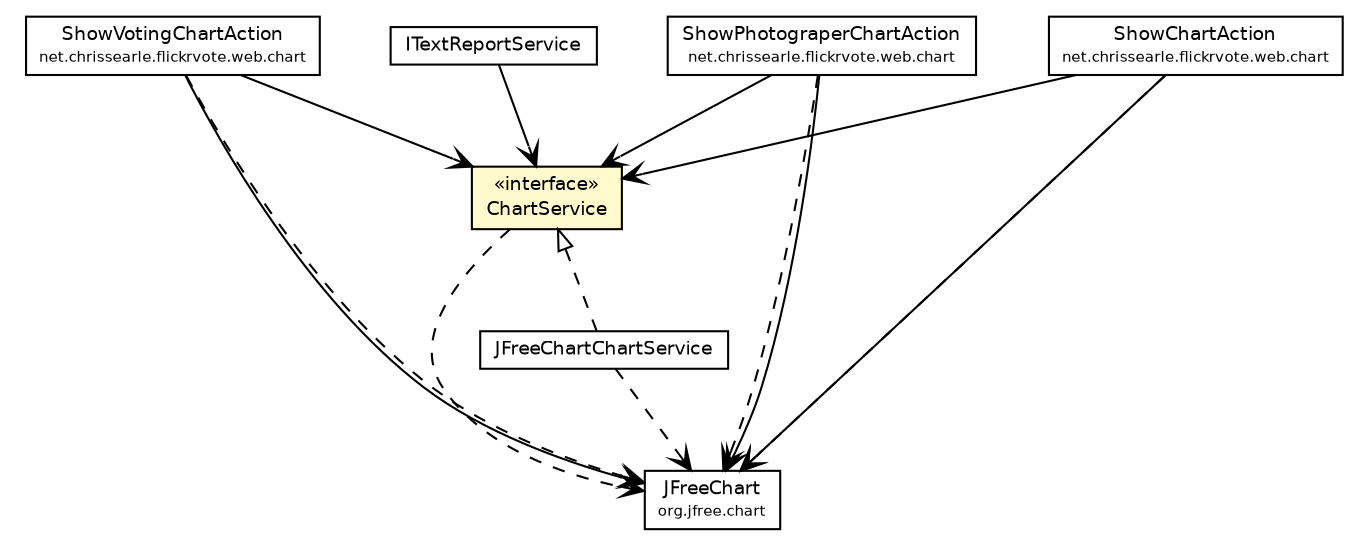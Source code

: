 #!/usr/local/bin/dot
#
# Class diagram 
# Generated by UmlGraph version 4.6 (http://www.spinellis.gr/sw/umlgraph)
#

digraph G {
	edge [fontname="Helvetica",fontsize=10,labelfontname="Helvetica",labelfontsize=10];
	node [fontname="Helvetica",fontsize=10,shape=plaintext];
	// net.chrissearle.flickrvote.service.JFreeChartChartService
	c5451 [label=<<table border="0" cellborder="1" cellspacing="0" cellpadding="2" port="p" href="./JFreeChartChartService.html">
		<tr><td><table border="0" cellspacing="0" cellpadding="1">
			<tr><td> JFreeChartChartService </td></tr>
		</table></td></tr>
		</table>>, fontname="Helvetica", fontcolor="black", fontsize=9.0];
	// net.chrissearle.flickrvote.service.ITextReportService
	c5452 [label=<<table border="0" cellborder="1" cellspacing="0" cellpadding="2" port="p" href="./ITextReportService.html">
		<tr><td><table border="0" cellspacing="0" cellpadding="1">
			<tr><td> ITextReportService </td></tr>
		</table></td></tr>
		</table>>, fontname="Helvetica", fontcolor="black", fontsize=9.0];
	// net.chrissearle.flickrvote.service.ChartService
	c5459 [label=<<table border="0" cellborder="1" cellspacing="0" cellpadding="2" port="p" bgcolor="lemonChiffon" href="./ChartService.html">
		<tr><td><table border="0" cellspacing="0" cellpadding="1">
			<tr><td> &laquo;interface&raquo; </td></tr>
			<tr><td> ChartService </td></tr>
		</table></td></tr>
		</table>>, fontname="Helvetica", fontcolor="black", fontsize=9.0];
	// net.chrissearle.flickrvote.web.chart.ShowVotingChartAction
	c5489 [label=<<table border="0" cellborder="1" cellspacing="0" cellpadding="2" port="p" href="../web/chart/ShowVotingChartAction.html">
		<tr><td><table border="0" cellspacing="0" cellpadding="1">
			<tr><td> ShowVotingChartAction </td></tr>
			<tr><td><font point-size="7.0"> net.chrissearle.flickrvote.web.chart </font></td></tr>
		</table></td></tr>
		</table>>, fontname="Helvetica", fontcolor="black", fontsize=9.0];
	// net.chrissearle.flickrvote.web.chart.ShowPhotograperChartAction
	c5490 [label=<<table border="0" cellborder="1" cellspacing="0" cellpadding="2" port="p" href="../web/chart/ShowPhotograperChartAction.html">
		<tr><td><table border="0" cellspacing="0" cellpadding="1">
			<tr><td> ShowPhotograperChartAction </td></tr>
			<tr><td><font point-size="7.0"> net.chrissearle.flickrvote.web.chart </font></td></tr>
		</table></td></tr>
		</table>>, fontname="Helvetica", fontcolor="black", fontsize=9.0];
	// net.chrissearle.flickrvote.web.chart.ShowChartAction
	c5491 [label=<<table border="0" cellborder="1" cellspacing="0" cellpadding="2" port="p" href="../web/chart/ShowChartAction.html">
		<tr><td><table border="0" cellspacing="0" cellpadding="1">
			<tr><td> ShowChartAction </td></tr>
			<tr><td><font point-size="7.0"> net.chrissearle.flickrvote.web.chart </font></td></tr>
		</table></td></tr>
		</table>>, fontname="Helvetica", fontcolor="black", fontsize=9.0];
	//net.chrissearle.flickrvote.service.JFreeChartChartService implements net.chrissearle.flickrvote.service.ChartService
	c5459:p -> c5451:p [dir=back,arrowtail=empty,style=dashed];
	// net.chrissearle.flickrvote.service.ITextReportService NAVASSOC net.chrissearle.flickrvote.service.ChartService
	c5452:p -> c5459:p [taillabel="", label="", headlabel="", fontname="Helvetica", fontcolor="black", fontsize=10.0, color="black", arrowhead=open];
	// net.chrissearle.flickrvote.web.chart.ShowVotingChartAction NAVASSOC org.jfree.chart.JFreeChart
	c5489:p -> c5527:p [taillabel="", label="", headlabel="", fontname="Helvetica", fontcolor="black", fontsize=10.0, color="black", arrowhead=open];
	// net.chrissearle.flickrvote.web.chart.ShowVotingChartAction NAVASSOC net.chrissearle.flickrvote.service.ChartService
	c5489:p -> c5459:p [taillabel="", label="", headlabel="", fontname="Helvetica", fontcolor="black", fontsize=10.0, color="black", arrowhead=open];
	// net.chrissearle.flickrvote.web.chart.ShowPhotograperChartAction NAVASSOC org.jfree.chart.JFreeChart
	c5490:p -> c5527:p [taillabel="", label="", headlabel="", fontname="Helvetica", fontcolor="black", fontsize=10.0, color="black", arrowhead=open];
	// net.chrissearle.flickrvote.web.chart.ShowPhotograperChartAction NAVASSOC net.chrissearle.flickrvote.service.ChartService
	c5490:p -> c5459:p [taillabel="", label="", headlabel="", fontname="Helvetica", fontcolor="black", fontsize=10.0, color="black", arrowhead=open];
	// net.chrissearle.flickrvote.web.chart.ShowChartAction NAVASSOC org.jfree.chart.JFreeChart
	c5491:p -> c5527:p [taillabel="", label="", headlabel="", fontname="Helvetica", fontcolor="black", fontsize=10.0, color="black", arrowhead=open];
	// net.chrissearle.flickrvote.web.chart.ShowChartAction NAVASSOC net.chrissearle.flickrvote.service.ChartService
	c5491:p -> c5459:p [taillabel="", label="", headlabel="", fontname="Helvetica", fontcolor="black", fontsize=10.0, color="black", arrowhead=open];
	// net.chrissearle.flickrvote.service.JFreeChartChartService DEPEND org.jfree.chart.JFreeChart
	c5451:p -> c5527:p [taillabel="", label="", headlabel="", fontname="Helvetica", fontcolor="black", fontsize=10.0, color="black", arrowhead=open, style=dashed];
	// net.chrissearle.flickrvote.service.ChartService DEPEND org.jfree.chart.JFreeChart
	c5459:p -> c5527:p [taillabel="", label="", headlabel="", fontname="Helvetica", fontcolor="black", fontsize=10.0, color="black", arrowhead=open, style=dashed];
	// net.chrissearle.flickrvote.web.chart.ShowVotingChartAction DEPEND org.jfree.chart.JFreeChart
	c5489:p -> c5527:p [taillabel="", label="", headlabel="", fontname="Helvetica", fontcolor="black", fontsize=10.0, color="black", arrowhead=open, style=dashed];
	// net.chrissearle.flickrvote.web.chart.ShowPhotograperChartAction DEPEND org.jfree.chart.JFreeChart
	c5490:p -> c5527:p [taillabel="", label="", headlabel="", fontname="Helvetica", fontcolor="black", fontsize=10.0, color="black", arrowhead=open, style=dashed];
	// net.chrissearle.flickrvote.web.chart.ShowChartAction DEPEND org.jfree.chart.JFreeChart
	c5491:p -> c5527:p [taillabel="", label="", headlabel="", fontname="Helvetica", fontcolor="black", fontsize=10.0, color="black", arrowhead=open, style=dashed];
	// org.jfree.chart.JFreeChart
	c5527 [label=<<table border="0" cellborder="1" cellspacing="0" cellpadding="2" port="p">
		<tr><td><table border="0" cellspacing="0" cellpadding="1">
			<tr><td> JFreeChart </td></tr>
			<tr><td><font point-size="7.0"> org.jfree.chart </font></td></tr>
		</table></td></tr>
		</table>>, fontname="Helvetica", fontcolor="black", fontsize=9.0];
}

